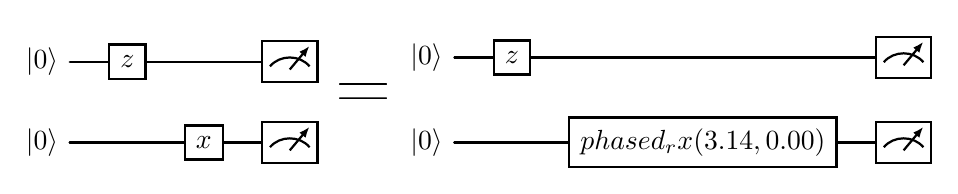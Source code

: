 \documentclass[border=6pt]{standalone}
\usepackage[utf8]{inputenc}
\usepackage[T1]{fontenc}
\usepackage{tikz}
\usetikzlibrary{quantikz2}
\begin{document}\begin{quantikz}
	\lstick{\ket{0}}	&	\gate{z}	&	\qw	&	\meter{}\\
	\lstick{\ket{0}}	&	\qw	&	\gate{x}	&	\meter{}
\end{quantikz}
{\Huge{\textbf{=}}}
\begin{quantikz}
	\lstick{\ket{0}}	&	\gate{z}	&	\qw	&	\meter{}\\
	\lstick{\ket{0}}	&	\qw	&	\gate{phased_rx(3.14 , 0.00)}	&	\meter{}
\end{quantikz}
\end{document}